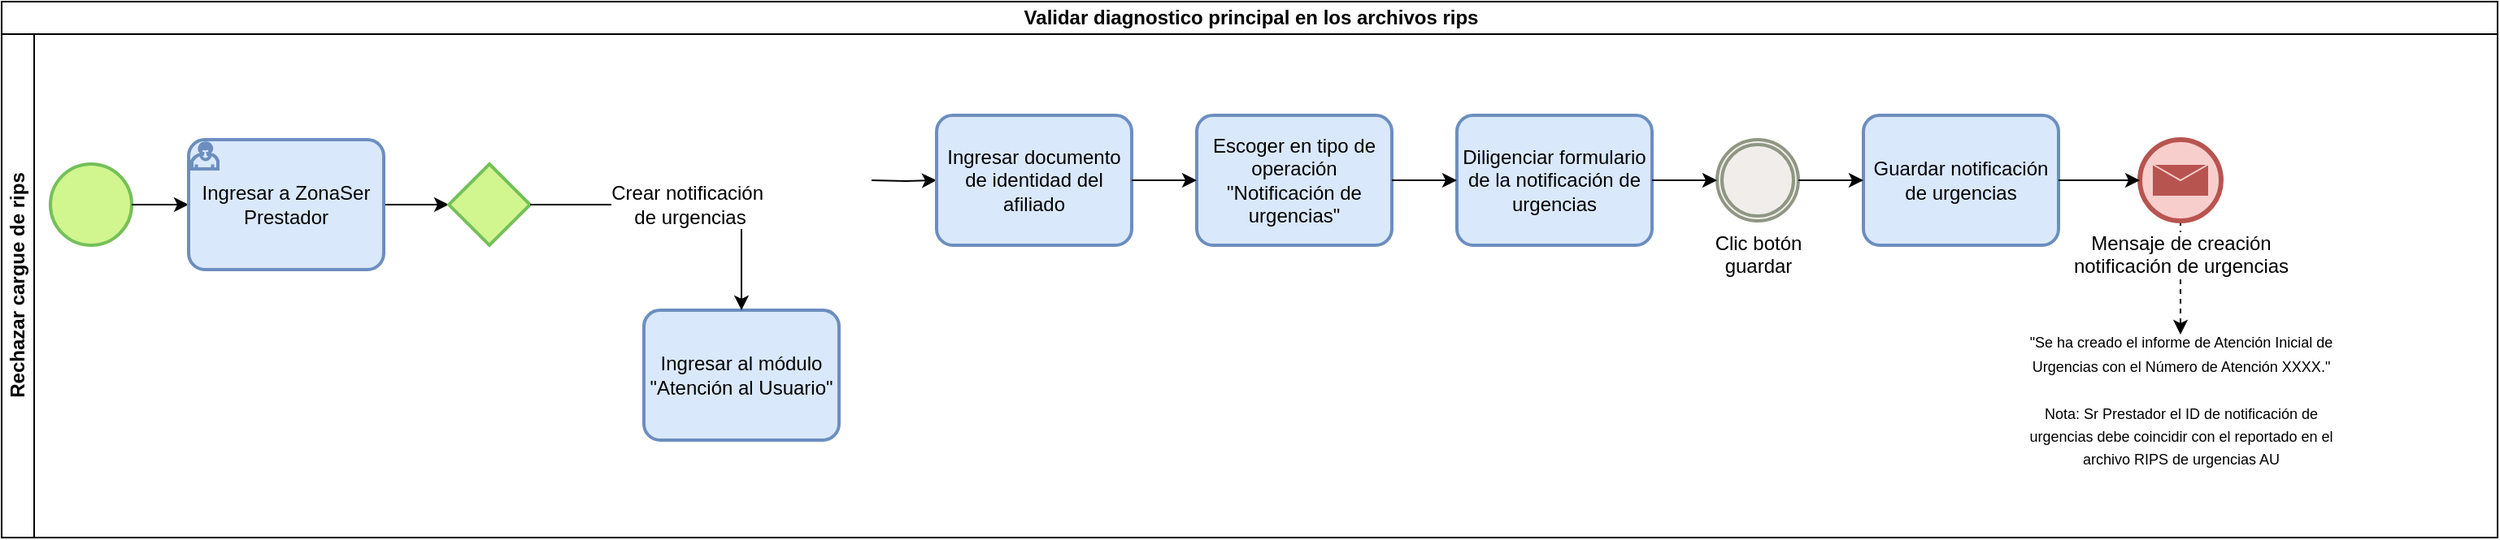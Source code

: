 <mxfile version="21.7.5" type="github">
  <diagram name="Página-1" id="bYkdZA5IKxDF0_UbWhjp">
    <mxGraphModel dx="1502" dy="576" grid="1" gridSize="10" guides="1" tooltips="1" connect="1" arrows="1" fold="1" page="1" pageScale="1" pageWidth="1800" pageHeight="1100" math="0" shadow="0">
      <root>
        <mxCell id="0" />
        <mxCell id="1" parent="0" />
        <mxCell id="m4ihyQc5qIMu2HEEbeQ0-1" value="&lt;font style=&quot;vertical-align: inherit;&quot;&gt;&lt;font style=&quot;vertical-align: inherit;&quot;&gt;&lt;font style=&quot;vertical-align: inherit;&quot;&gt;&lt;font style=&quot;vertical-align: inherit;&quot;&gt;Validar diagnostico principal en los archivos rips&lt;/font&gt;&lt;/font&gt;&lt;/font&gt;&lt;/font&gt;" style="swimlane;childLayout=stackLayout;resizeParent=1;resizeParentMax=0;horizontal=1;startSize=20;horizontalStack=0;html=1;" parent="1" vertex="1">
          <mxGeometry x="25" y="10" width="1535" height="330" as="geometry" />
        </mxCell>
        <mxCell id="m4ihyQc5qIMu2HEEbeQ0-2" value="&lt;font style=&quot;vertical-align: inherit;&quot;&gt;&lt;font style=&quot;vertical-align: inherit;&quot;&gt;Rechazar cargue de rips&lt;/font&gt;&lt;/font&gt;" style="swimlane;startSize=20;horizontal=0;html=1;" parent="m4ihyQc5qIMu2HEEbeQ0-1" vertex="1">
          <mxGeometry y="20" width="1535" height="310" as="geometry" />
        </mxCell>
        <mxCell id="m4ihyQc5qIMu2HEEbeQ0-3" value="" style="points=[[0.145,0.145,0],[0.5,0,0],[0.855,0.145,0],[1,0.5,0],[0.855,0.855,0],[0.5,1,0],[0.145,0.855,0],[0,0.5,0]];shape=mxgraph.bpmn.event;html=1;verticalLabelPosition=bottom;labelBackgroundColor=#ffffff;verticalAlign=top;align=center;perimeter=ellipsePerimeter;outlineConnect=0;aspect=fixed;outline=standard;symbol=general;fillColor=#d1f58f;strokeColor=#74c059;strokeWidth=2;" parent="m4ihyQc5qIMu2HEEbeQ0-2" vertex="1">
          <mxGeometry x="30" y="80" width="50" height="50" as="geometry" />
        </mxCell>
        <mxCell id="m4ihyQc5qIMu2HEEbeQ0-4" style="edgeStyle=orthogonalEdgeStyle;rounded=0;orthogonalLoop=1;jettySize=auto;html=1;entryX=0;entryY=0.5;entryDx=0;entryDy=0;entryPerimeter=0;" parent="m4ihyQc5qIMu2HEEbeQ0-2" source="m4ihyQc5qIMu2HEEbeQ0-3" target="m4ihyQc5qIMu2HEEbeQ0-6" edge="1">
          <mxGeometry relative="1" as="geometry">
            <mxPoint x="110" y="105" as="targetPoint" />
          </mxGeometry>
        </mxCell>
        <mxCell id="m4ihyQc5qIMu2HEEbeQ0-5" style="edgeStyle=orthogonalEdgeStyle;rounded=0;orthogonalLoop=1;jettySize=auto;html=1;fontFamily=Helvetica;fontSize=12;fontColor=default;" parent="m4ihyQc5qIMu2HEEbeQ0-2" source="m4ihyQc5qIMu2HEEbeQ0-6" target="m4ihyQc5qIMu2HEEbeQ0-7" edge="1">
          <mxGeometry relative="1" as="geometry" />
        </mxCell>
        <mxCell id="m4ihyQc5qIMu2HEEbeQ0-6" value="Ingresar a ZonaSer Prestador" style="points=[[0.25,0,0],[0.5,0,0],[0.75,0,0],[1,0.25,0],[1,0.5,0],[1,0.75,0],[0.75,1,0],[0.5,1,0],[0.25,1,0],[0,0.75,0],[0,0.5,0],[0,0.25,0]];shape=mxgraph.bpmn.task;whiteSpace=wrap;rectStyle=rounded;size=10;html=1;container=1;expand=0;collapsible=0;taskMarker=user;fillColor=#dae8fc;strokeColor=#6c8ebf;strokeWidth=2;" parent="m4ihyQc5qIMu2HEEbeQ0-2" vertex="1">
          <mxGeometry x="115" y="65" width="120" height="80" as="geometry" />
        </mxCell>
        <mxCell id="m4ihyQc5qIMu2HEEbeQ0-7" value="" style="points=[[0.25,0.25,0],[0.5,0,0],[0.75,0.25,0],[1,0.5,0],[0.75,0.75,0],[0.5,1,0],[0.25,0.75,0],[0,0.5,0]];shape=mxgraph.bpmn.gateway2;html=1;verticalLabelPosition=bottom;labelBackgroundColor=#ffffff;verticalAlign=top;align=center;perimeter=rhombusPerimeter;outlineConnect=0;outline=none;symbol=none;strokeColor=#74c059;fontFamily=Helvetica;fontSize=12;fontColor=default;fillColor=#d1f58f;strokeWidth=2;" parent="m4ihyQc5qIMu2HEEbeQ0-2" vertex="1">
          <mxGeometry x="275" y="80" width="50" height="50" as="geometry" />
        </mxCell>
        <mxCell id="m4ihyQc5qIMu2HEEbeQ0-9" style="edgeStyle=orthogonalEdgeStyle;rounded=0;orthogonalLoop=1;jettySize=auto;html=1;fontFamily=Helvetica;fontSize=12;fontColor=default;entryX=0;entryY=0.5;entryDx=0;entryDy=0;entryPerimeter=0;" parent="m4ihyQc5qIMu2HEEbeQ0-2" target="m4ihyQc5qIMu2HEEbeQ0-12" edge="1">
          <mxGeometry relative="1" as="geometry">
            <mxPoint x="565" y="90" as="targetPoint" />
            <mxPoint x="535" y="90" as="sourcePoint" />
          </mxGeometry>
        </mxCell>
        <mxCell id="m4ihyQc5qIMu2HEEbeQ0-12" value="Ingresar documento de identidad del afiliado" style="points=[[0.25,0,0],[0.5,0,0],[0.75,0,0],[1,0.25,0],[1,0.5,0],[1,0.75,0],[0.75,1,0],[0.5,1,0],[0.25,1,0],[0,0.75,0],[0,0.5,0],[0,0.25,0]];shape=mxgraph.bpmn.task;whiteSpace=wrap;rectStyle=rounded;size=10;html=1;container=1;expand=0;collapsible=0;taskMarker=abstract;labelBackgroundColor=none;strokeColor=#6c8ebf;fontFamily=Helvetica;fontSize=12;fontColor=default;fillColor=#dae8fc;strokeWidth=2;" parent="m4ihyQc5qIMu2HEEbeQ0-2" vertex="1">
          <mxGeometry x="575" y="50" width="120" height="80" as="geometry" />
        </mxCell>
        <mxCell id="m4ihyQc5qIMu2HEEbeQ0-14" value="Escoger en tipo de operación &quot;Notificación de urgencias&quot;" style="points=[[0.25,0,0],[0.5,0,0],[0.75,0,0],[1,0.25,0],[1,0.5,0],[1,0.75,0],[0.75,1,0],[0.5,1,0],[0.25,1,0],[0,0.75,0],[0,0.5,0],[0,0.25,0]];shape=mxgraph.bpmn.task;whiteSpace=wrap;rectStyle=rounded;size=10;html=1;container=1;expand=0;collapsible=0;taskMarker=abstract;labelBackgroundColor=none;strokeColor=#6c8ebf;fontFamily=Helvetica;fontSize=12;fontColor=default;fillColor=#dae8fc;strokeWidth=2;" parent="m4ihyQc5qIMu2HEEbeQ0-2" vertex="1">
          <mxGeometry x="735" y="50" width="120" height="80" as="geometry" />
        </mxCell>
        <mxCell id="m4ihyQc5qIMu2HEEbeQ0-11" style="edgeStyle=orthogonalEdgeStyle;rounded=0;orthogonalLoop=1;jettySize=auto;html=1;fontFamily=Helvetica;fontSize=12;fontColor=default;" parent="m4ihyQc5qIMu2HEEbeQ0-2" source="m4ihyQc5qIMu2HEEbeQ0-12" target="m4ihyQc5qIMu2HEEbeQ0-14" edge="1">
          <mxGeometry relative="1" as="geometry">
            <mxPoint x="735" y="90" as="targetPoint" />
          </mxGeometry>
        </mxCell>
        <mxCell id="m4ihyQc5qIMu2HEEbeQ0-16" value="Diligenciar formulario de la notificación de urgencias" style="points=[[0.25,0,0],[0.5,0,0],[0.75,0,0],[1,0.25,0],[1,0.5,0],[1,0.75,0],[0.75,1,0],[0.5,1,0],[0.25,1,0],[0,0.75,0],[0,0.5,0],[0,0.25,0]];shape=mxgraph.bpmn.task;whiteSpace=wrap;rectStyle=rounded;size=10;html=1;container=1;expand=0;collapsible=0;taskMarker=abstract;labelBackgroundColor=none;strokeColor=#6c8ebf;fontFamily=Helvetica;fontSize=12;fontColor=default;fillColor=#dae8fc;strokeWidth=2;" parent="m4ihyQc5qIMu2HEEbeQ0-2" vertex="1">
          <mxGeometry x="895" y="50" width="120" height="80" as="geometry" />
        </mxCell>
        <mxCell id="m4ihyQc5qIMu2HEEbeQ0-13" style="edgeStyle=orthogonalEdgeStyle;rounded=0;orthogonalLoop=1;jettySize=auto;html=1;fontFamily=Helvetica;fontSize=12;fontColor=default;" parent="m4ihyQc5qIMu2HEEbeQ0-2" source="m4ihyQc5qIMu2HEEbeQ0-14" target="m4ihyQc5qIMu2HEEbeQ0-16" edge="1">
          <mxGeometry relative="1" as="geometry" />
        </mxCell>
        <mxCell id="m4ihyQc5qIMu2HEEbeQ0-18" value="Clic botón&lt;br&gt;guardar" style="points=[[0.145,0.145,0],[0.5,0,0],[0.855,0.145,0],[1,0.5,0],[0.855,0.855,0],[0.5,1,0],[0.145,0.855,0],[0,0.5,0]];shape=mxgraph.bpmn.event;html=1;verticalLabelPosition=bottom;labelBackgroundColor=#ffffff;verticalAlign=top;align=center;perimeter=ellipsePerimeter;outlineConnect=0;aspect=fixed;outline=throwing;symbol=general;strokeColor=#8e9782;fontFamily=Helvetica;fontSize=12;fontColor=default;fillColor=#f1edea;strokeWidth=2;" parent="m4ihyQc5qIMu2HEEbeQ0-2" vertex="1">
          <mxGeometry x="1055" y="65" width="50" height="50" as="geometry" />
        </mxCell>
        <mxCell id="m4ihyQc5qIMu2HEEbeQ0-15" style="edgeStyle=orthogonalEdgeStyle;rounded=0;orthogonalLoop=1;jettySize=auto;html=1;fontFamily=Helvetica;fontSize=12;fontColor=default;" parent="m4ihyQc5qIMu2HEEbeQ0-2" source="m4ihyQc5qIMu2HEEbeQ0-16" target="m4ihyQc5qIMu2HEEbeQ0-18" edge="1">
          <mxGeometry relative="1" as="geometry">
            <mxPoint x="1065" y="90" as="targetPoint" />
          </mxGeometry>
        </mxCell>
        <mxCell id="m4ihyQc5qIMu2HEEbeQ0-20" value="Guardar notificación de urgencias" style="points=[[0.25,0,0],[0.5,0,0],[0.75,0,0],[1,0.25,0],[1,0.5,0],[1,0.75,0],[0.75,1,0],[0.5,1,0],[0.25,1,0],[0,0.75,0],[0,0.5,0],[0,0.25,0]];shape=mxgraph.bpmn.task;whiteSpace=wrap;rectStyle=rounded;size=10;html=1;container=1;expand=0;collapsible=0;taskMarker=abstract;labelBackgroundColor=none;strokeColor=#6c8ebf;fontFamily=Helvetica;fontSize=12;fontColor=default;fillColor=#dae8fc;strokeWidth=2;" parent="m4ihyQc5qIMu2HEEbeQ0-2" vertex="1">
          <mxGeometry x="1145" y="50" width="120" height="80" as="geometry" />
        </mxCell>
        <mxCell id="m4ihyQc5qIMu2HEEbeQ0-17" style="edgeStyle=orthogonalEdgeStyle;rounded=0;orthogonalLoop=1;jettySize=auto;html=1;fontFamily=Helvetica;fontSize=12;fontColor=default;" parent="m4ihyQc5qIMu2HEEbeQ0-2" source="m4ihyQc5qIMu2HEEbeQ0-18" target="m4ihyQc5qIMu2HEEbeQ0-20" edge="1">
          <mxGeometry relative="1" as="geometry" />
        </mxCell>
        <mxCell id="m4ihyQc5qIMu2HEEbeQ0-21" style="edgeStyle=orthogonalEdgeStyle;rounded=0;orthogonalLoop=1;jettySize=auto;html=1;fontFamily=Helvetica;fontSize=12;fontColor=default;dashed=1;entryX=0.5;entryY=0;entryDx=0;entryDy=0;" parent="m4ihyQc5qIMu2HEEbeQ0-2" source="m4ihyQc5qIMu2HEEbeQ0-22" edge="1">
          <mxGeometry relative="1" as="geometry">
            <mxPoint x="1340" y="185" as="targetPoint" />
          </mxGeometry>
        </mxCell>
        <mxCell id="m4ihyQc5qIMu2HEEbeQ0-22" value="Mensaje de creación&lt;br&gt;notificación de urgencias" style="points=[[0.145,0.145,0],[0.5,0,0],[0.855,0.145,0],[1,0.5,0],[0.855,0.855,0],[0.5,1,0],[0.145,0.855,0],[0,0.5,0]];shape=mxgraph.bpmn.event;html=1;verticalLabelPosition=bottom;labelBackgroundColor=#ffffff;verticalAlign=top;align=center;perimeter=ellipsePerimeter;outlineConnect=0;aspect=fixed;outline=end;symbol=message;strokeColor=#b85450;fontFamily=Helvetica;fontSize=12;fillColor=#f8cecc;" parent="m4ihyQc5qIMu2HEEbeQ0-2" vertex="1">
          <mxGeometry x="1315" y="65" width="50" height="50" as="geometry" />
        </mxCell>
        <mxCell id="m4ihyQc5qIMu2HEEbeQ0-19" style="edgeStyle=orthogonalEdgeStyle;rounded=0;orthogonalLoop=1;jettySize=auto;html=1;fontFamily=Helvetica;fontSize=12;fontColor=default;entryX=0;entryY=0.5;entryDx=0;entryDy=0;entryPerimeter=0;" parent="m4ihyQc5qIMu2HEEbeQ0-2" source="m4ihyQc5qIMu2HEEbeQ0-20" target="m4ihyQc5qIMu2HEEbeQ0-22" edge="1">
          <mxGeometry relative="1" as="geometry">
            <mxPoint x="1305" y="90" as="targetPoint" />
          </mxGeometry>
        </mxCell>
        <mxCell id="m4ihyQc5qIMu2HEEbeQ0-23" value="&lt;font style=&quot;font-size: 9px;&quot;&gt;&quot;Se ha creado el informe de Atención Inicial de Urgencias con el Número de Atención XXXX.&quot;&lt;br&gt;&lt;br&gt;Nota: Sr Prestador el ID de notificación de urgencias debe coincidir con el reportado en el archivo RIPS de urgencias AU&lt;/font&gt;" style="text;html=1;strokeColor=none;fillColor=none;align=center;verticalAlign=middle;whiteSpace=wrap;rounded=0;fontSize=12;fontFamily=Helvetica;fontColor=default;" parent="m4ihyQc5qIMu2HEEbeQ0-2" vertex="1">
          <mxGeometry x="1238.75" y="180" width="202.5" height="90" as="geometry" />
        </mxCell>
        <mxCell id="m4ihyQc5qIMu2HEEbeQ0-10" value="Ingresar al módulo &quot;Atención al Usuario&quot;" style="points=[[0.25,0,0],[0.5,0,0],[0.75,0,0],[1,0.25,0],[1,0.5,0],[1,0.75,0],[0.75,1,0],[0.5,1,0],[0.25,1,0],[0,0.75,0],[0,0.5,0],[0,0.25,0]];shape=mxgraph.bpmn.task;whiteSpace=wrap;rectStyle=rounded;size=10;html=1;container=1;expand=0;collapsible=0;taskMarker=abstract;labelBackgroundColor=none;strokeColor=#6c8ebf;fontFamily=Helvetica;fontSize=12;fontColor=default;fillColor=#dae8fc;strokeWidth=2;" parent="m4ihyQc5qIMu2HEEbeQ0-2" vertex="1">
          <mxGeometry x="395" y="170" width="120" height="80" as="geometry" />
        </mxCell>
        <mxCell id="m4ihyQc5qIMu2HEEbeQ0-24" value="Crear notificación&amp;nbsp;&lt;br&gt;de urgencias" style="edgeStyle=orthogonalEdgeStyle;rounded=0;orthogonalLoop=1;jettySize=auto;html=1;fontFamily=Helvetica;fontSize=12;fontColor=default;" parent="m4ihyQc5qIMu2HEEbeQ0-2" source="m4ihyQc5qIMu2HEEbeQ0-7" target="m4ihyQc5qIMu2HEEbeQ0-10" edge="1">
          <mxGeometry relative="1" as="geometry">
            <mxPoint x="445" y="315" as="targetPoint" />
          </mxGeometry>
        </mxCell>
      </root>
    </mxGraphModel>
  </diagram>
</mxfile>
